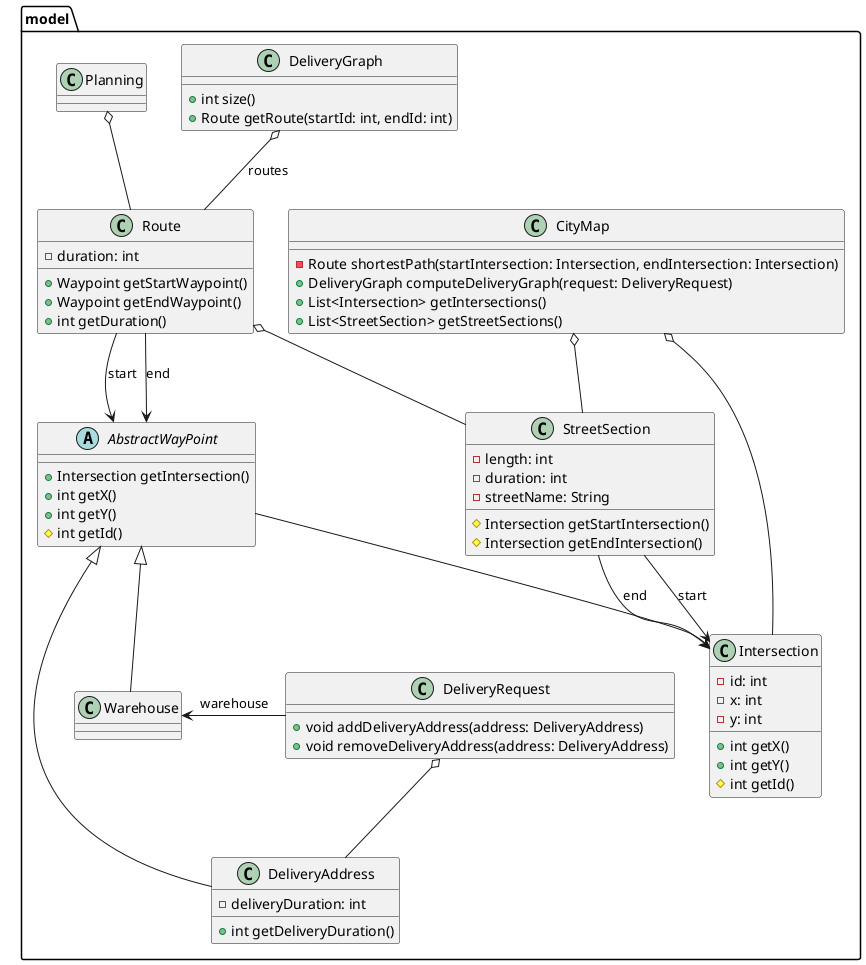 @startuml

package model {
    class CityMap {
       -Route shortestPath(startIntersection: Intersection, endIntersection: Intersection)
       +DeliveryGraph computeDeliveryGraph(request: DeliveryRequest)
       +List<Intersection> getIntersections()
       +List<StreetSection> getStreetSections()
    }

    class DeliveryGraph {
        +int size()
        +Route getRoute(startId: int, endId: int)
    }

    class StreetSection {
        -length: int
        -duration: int
        -streetName: String
        #Intersection getStartIntersection()
        #Intersection getEndIntersection()
    }

    class Intersection {
        -id: int
        -x: int
        -y: int
        +int getX()
        +int getY()
        #int getId()
    }

    abstract class AbstractWayPoint {
        +Intersection getIntersection()
        +int getX()
        +int getY()
        #int getId()
    }

    class DeliveryAddress {
        -deliveryDuration: int
'        -deliveryIntervalStart: int
'        -deliveryIntervalEnd: int
        +int getDeliveryDuration()
    }

    class Warehouse {
    }

    class DeliveryRequest {
        +void addDeliveryAddress(address: DeliveryAddress)
        +void removeDeliveryAddress(address: DeliveryAddress)
    }

    class Planning {
    }

    class Route {
        -duration: int
        +Waypoint getStartWaypoint()
        +Waypoint getEndWaypoint()
        +int getDuration()
    }

    CityMap o-- StreetSection
    CityMap o-- Intersection
    AbstractWayPoint --> Intersection
    StreetSection --> Intersection : end
    StreetSection --> Intersection : start
    Route o-- StreetSection
    Route --> AbstractWayPoint : end
    Route --> AbstractWayPoint : start
    AbstractWayPoint <|-- DeliveryAddress
    AbstractWayPoint <|-- Warehouse
    DeliveryRequest o-- DeliveryAddress
    DeliveryRequest -left-> Warehouse : warehouse
    DeliveryGraph o-- Route : routes
    Planning o-- Route
}



@enduml
